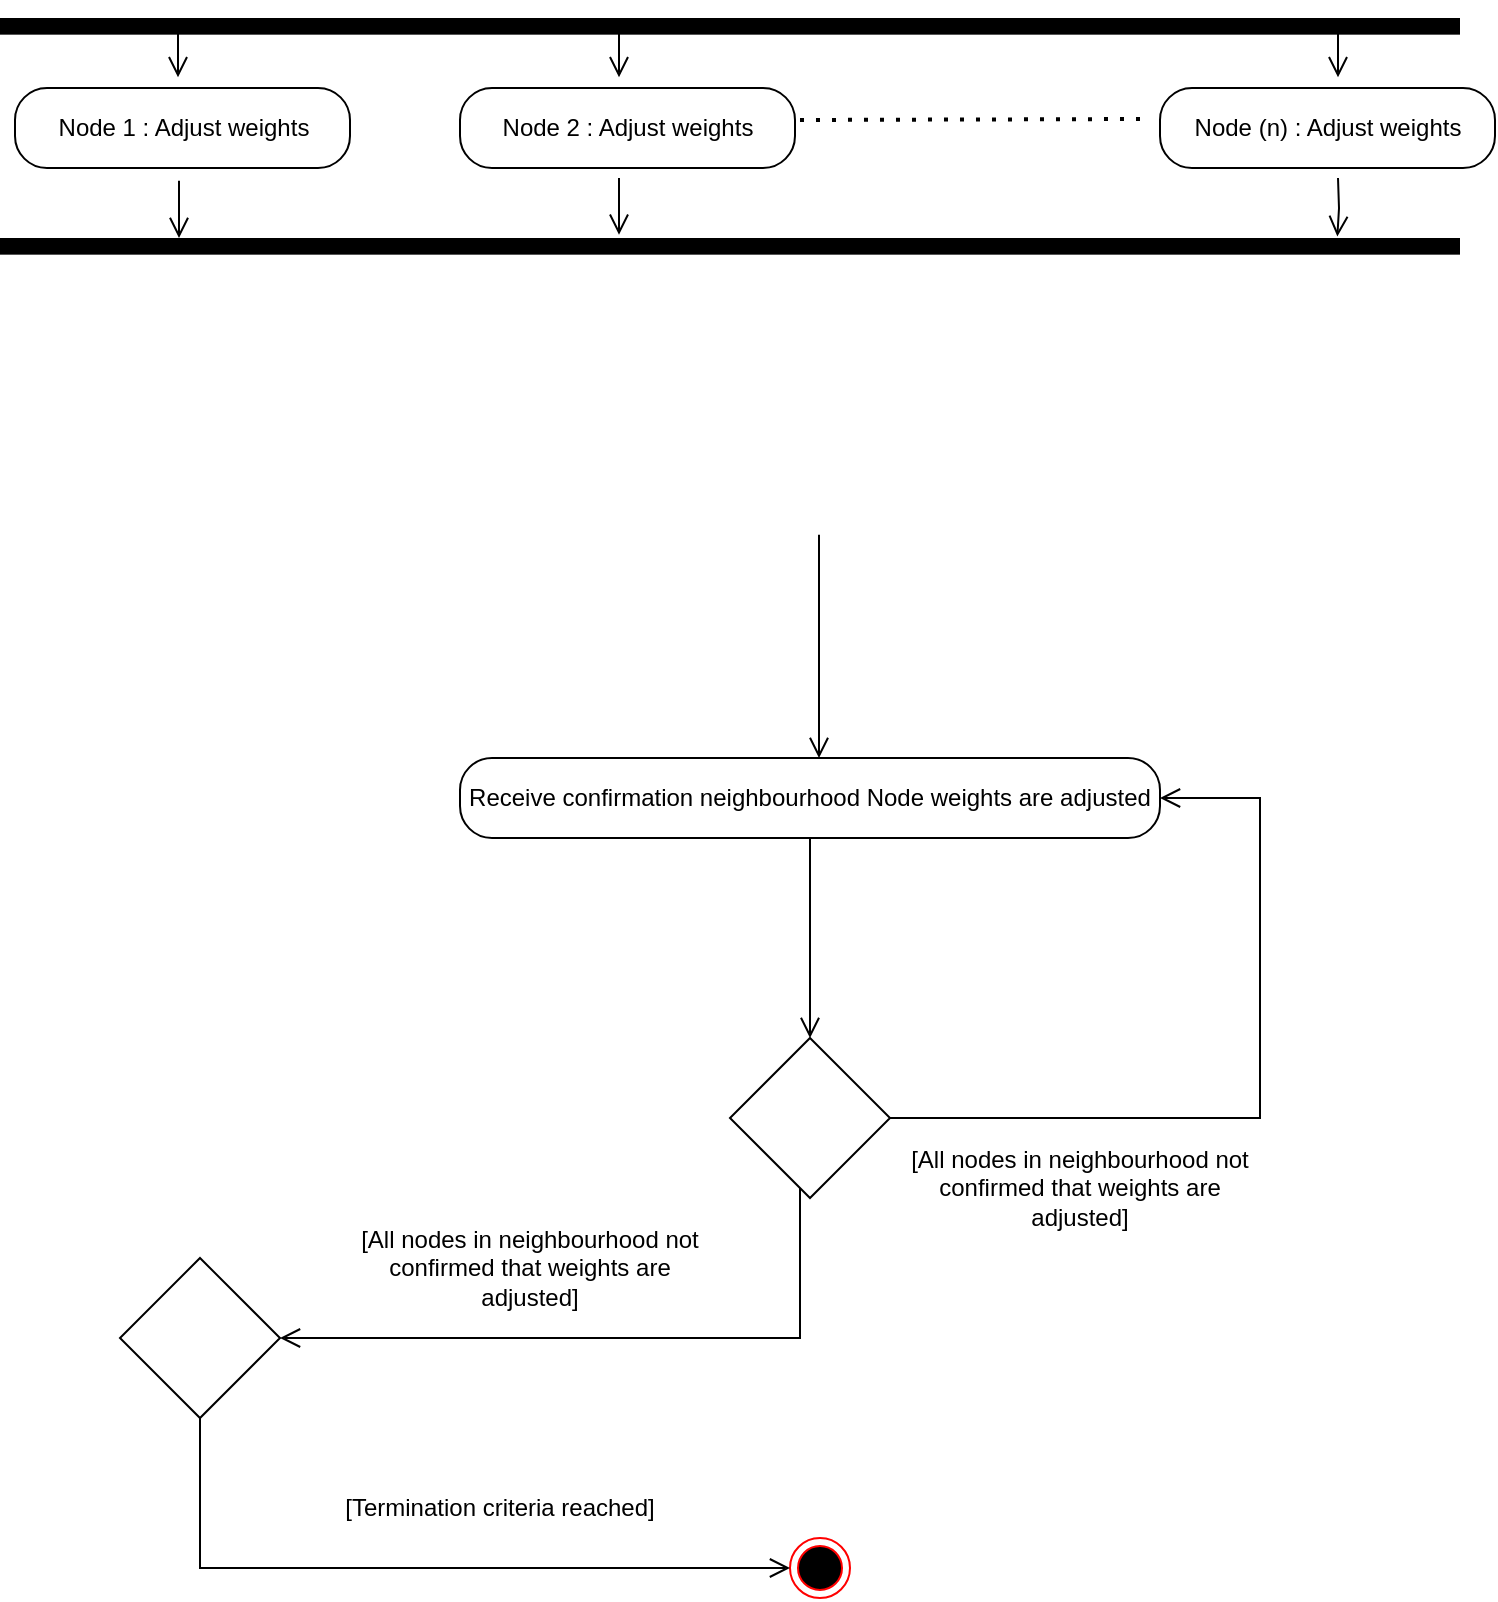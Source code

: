 <mxfile version="15.8.3" type="github">
  <diagram id="KT-87yykqK8TVKUzaxC3" name="Page-1">
    <mxGraphModel dx="1249" dy="-95" grid="1" gridSize="10" guides="1" tooltips="1" connect="1" arrows="1" fold="1" page="1" pageScale="1" pageWidth="827" pageHeight="1169" math="0" shadow="0">
      <root>
        <mxCell id="0" />
        <mxCell id="1" parent="0" />
        <mxCell id="LN7OU6Dx7ajpe7y_HlBM-1" value="" style="edgeStyle=orthogonalEdgeStyle;html=1;verticalAlign=bottom;endArrow=open;endSize=8;strokeColor=#000000;rounded=0;" edge="1" parent="1">
          <mxGeometry relative="1" as="geometry">
            <mxPoint x="939.5" y="2210" as="targetPoint" />
            <mxPoint x="939" y="2181.33" as="sourcePoint" />
            <Array as="points">
              <mxPoint x="939" y="2209.66" />
              <mxPoint x="939" y="2209.66" />
            </Array>
          </mxGeometry>
        </mxCell>
        <mxCell id="LN7OU6Dx7ajpe7y_HlBM-2" value="" style="endArrow=none;dashed=1;html=1;dashPattern=1 3;strokeWidth=2;rounded=0;" edge="1" parent="1">
          <mxGeometry width="50" height="50" relative="1" as="geometry">
            <mxPoint x="1250" y="2231" as="sourcePoint" />
            <mxPoint x="1420" y="2230.5" as="targetPoint" />
          </mxGeometry>
        </mxCell>
        <mxCell id="LN7OU6Dx7ajpe7y_HlBM-3" value="" style="edgeStyle=orthogonalEdgeStyle;html=1;verticalAlign=bottom;endArrow=open;endSize=8;strokeColor=#000000;rounded=0;" edge="1" parent="1">
          <mxGeometry relative="1" as="geometry">
            <mxPoint x="1259.5" y="2550" as="targetPoint" />
            <mxPoint x="1259.5" y="2438.33" as="sourcePoint" />
            <Array as="points">
              <mxPoint x="1259.5" y="2528.33" />
              <mxPoint x="1259.5" y="2528.33" />
            </Array>
          </mxGeometry>
        </mxCell>
        <mxCell id="LN7OU6Dx7ajpe7y_HlBM-4" value="Receive confirmation neighbourhood Node weights are adjusted" style="rounded=1;whiteSpace=wrap;html=1;arcSize=40;fontColor=#000000;fillColor=#FFFFFF;strokeColor=#000000;" vertex="1" parent="1">
          <mxGeometry x="1080" y="2550" width="350" height="40" as="geometry" />
        </mxCell>
        <mxCell id="LN7OU6Dx7ajpe7y_HlBM-5" value="" style="edgeStyle=orthogonalEdgeStyle;html=1;verticalAlign=bottom;endArrow=open;endSize=8;strokeColor=#000000;rounded=0;exitX=0.5;exitY=1;exitDx=0;exitDy=0;entryX=0.5;entryY=0;entryDx=0;entryDy=0;" edge="1" parent="1" source="LN7OU6Dx7ajpe7y_HlBM-4" target="LN7OU6Dx7ajpe7y_HlBM-6">
          <mxGeometry relative="1" as="geometry">
            <mxPoint x="1250" y="2600" as="targetPoint" />
            <mxPoint x="1250" y="2751.7" as="sourcePoint" />
            <Array as="points" />
          </mxGeometry>
        </mxCell>
        <mxCell id="LN7OU6Dx7ajpe7y_HlBM-7" value="" style="edgeStyle=orthogonalEdgeStyle;html=1;verticalAlign=bottom;endArrow=open;endSize=8;strokeColor=#000000;rounded=0;entryX=1;entryY=0.5;entryDx=0;entryDy=0;startArrow=none;" edge="1" parent="1" target="LN7OU6Dx7ajpe7y_HlBM-9" source="LN7OU6Dx7ajpe7y_HlBM-6">
          <mxGeometry relative="1" as="geometry">
            <mxPoint x="1250" y="2751.67" as="targetPoint" />
            <mxPoint x="1250" y="2640" as="sourcePoint" />
            <Array as="points">
              <mxPoint x="1250" y="2840" />
            </Array>
          </mxGeometry>
        </mxCell>
        <mxCell id="LN7OU6Dx7ajpe7y_HlBM-8" value="" style="edgeStyle=orthogonalEdgeStyle;html=1;verticalAlign=bottom;endArrow=open;endSize=8;strokeColor=#000000;rounded=0;exitX=1;exitY=0.5;exitDx=0;exitDy=0;entryX=1;entryY=0.5;entryDx=0;entryDy=0;" edge="1" parent="1" source="LN7OU6Dx7ajpe7y_HlBM-6" target="LN7OU6Dx7ajpe7y_HlBM-4">
          <mxGeometry relative="1" as="geometry">
            <mxPoint x="1440" y="2560" as="targetPoint" />
            <mxPoint x="1480" y="2580" as="sourcePoint" />
            <Array as="points">
              <mxPoint x="1480" y="2730" />
              <mxPoint x="1480" y="2570" />
            </Array>
          </mxGeometry>
        </mxCell>
        <mxCell id="LN7OU6Dx7ajpe7y_HlBM-11" value="" style="ellipse;html=1;shape=endState;fillColor=#000000;strokeColor=#ff0000;" vertex="1" parent="1">
          <mxGeometry x="1245" y="2940" width="30" height="30" as="geometry" />
        </mxCell>
        <mxCell id="LN7OU6Dx7ajpe7y_HlBM-12" value="" style="edgeStyle=orthogonalEdgeStyle;html=1;verticalAlign=bottom;endArrow=open;endSize=8;strokeColor=#000000;rounded=0;entryX=0;entryY=0.5;entryDx=0;entryDy=0;exitX=0.5;exitY=1;exitDx=0;exitDy=0;" edge="1" parent="1" target="LN7OU6Dx7ajpe7y_HlBM-11" source="LN7OU6Dx7ajpe7y_HlBM-9">
          <mxGeometry relative="1" as="geometry">
            <mxPoint x="1130" y="2954.41" as="targetPoint" />
            <mxPoint x="950" y="2910" as="sourcePoint" />
            <Array as="points">
              <mxPoint x="950" y="2955" />
            </Array>
          </mxGeometry>
        </mxCell>
        <mxCell id="LN7OU6Dx7ajpe7y_HlBM-13" value="" style="edgeStyle=orthogonalEdgeStyle;html=1;verticalAlign=bottom;endArrow=open;endSize=8;strokeColor=#000000;rounded=0;" edge="1" parent="1">
          <mxGeometry relative="1" as="geometry">
            <mxPoint x="939.5" y="2290" as="targetPoint" />
            <mxPoint x="939.5" y="2261.33" as="sourcePoint" />
            <Array as="points">
              <mxPoint x="940" y="2261.67" />
              <mxPoint x="940" y="2261.67" />
            </Array>
          </mxGeometry>
        </mxCell>
        <mxCell id="LN7OU6Dx7ajpe7y_HlBM-14" value="" style="edgeStyle=orthogonalEdgeStyle;html=1;verticalAlign=bottom;endArrow=open;endSize=8;strokeColor=#000000;rounded=0;" edge="1" parent="1">
          <mxGeometry relative="1" as="geometry">
            <mxPoint x="1159.5" y="2210" as="targetPoint" />
            <mxPoint x="1159.5" y="2181.33" as="sourcePoint" />
            <Array as="points">
              <mxPoint x="1159" y="2209.66" />
              <mxPoint x="1159" y="2209.66" />
            </Array>
          </mxGeometry>
        </mxCell>
        <mxCell id="LN7OU6Dx7ajpe7y_HlBM-15" value="" style="edgeStyle=orthogonalEdgeStyle;html=1;verticalAlign=bottom;endArrow=open;endSize=8;strokeColor=#000000;rounded=0;" edge="1" parent="1">
          <mxGeometry relative="1" as="geometry">
            <mxPoint x="1159.5" y="2288.67" as="targetPoint" />
            <mxPoint x="1159.5" y="2260" as="sourcePoint" />
            <Array as="points">
              <mxPoint x="1159" y="2288.33" />
              <mxPoint x="1159" y="2288.33" />
            </Array>
          </mxGeometry>
        </mxCell>
        <mxCell id="LN7OU6Dx7ajpe7y_HlBM-16" value="" style="edgeStyle=orthogonalEdgeStyle;html=1;verticalAlign=bottom;endArrow=open;endSize=8;strokeColor=#000000;rounded=0;" edge="1" parent="1">
          <mxGeometry relative="1" as="geometry">
            <mxPoint x="1519" y="2210" as="targetPoint" />
            <mxPoint x="1519" y="2181.33" as="sourcePoint" />
            <Array as="points">
              <mxPoint x="1518.5" y="2209.66" />
              <mxPoint x="1518.5" y="2209.66" />
            </Array>
          </mxGeometry>
        </mxCell>
        <mxCell id="LN7OU6Dx7ajpe7y_HlBM-17" value="" style="edgeStyle=orthogonalEdgeStyle;html=1;verticalAlign=bottom;endArrow=open;endSize=8;strokeColor=#000000;rounded=0;entryX=1.096;entryY=0.916;entryDx=0;entryDy=0;entryPerimeter=0;" edge="1" parent="1">
          <mxGeometry relative="1" as="geometry">
            <mxPoint x="1518.68" y="2289.2" as="targetPoint" />
            <mxPoint x="1519" y="2260" as="sourcePoint" />
            <Array as="points" />
          </mxGeometry>
        </mxCell>
        <mxCell id="LN7OU6Dx7ajpe7y_HlBM-18" value="[All nodes in neighbourhood not confirmed that weights are adjusted]" style="text;html=1;strokeColor=none;fillColor=none;align=center;verticalAlign=middle;whiteSpace=wrap;rounded=0;labelBackgroundColor=#FFFFFF;" vertex="1" parent="1">
          <mxGeometry x="1300" y="2750" width="180" height="30" as="geometry" />
        </mxCell>
        <mxCell id="LN7OU6Dx7ajpe7y_HlBM-19" value="[All nodes in neighbourhood not confirmed that weights are adjusted]" style="text;html=1;strokeColor=none;fillColor=none;align=center;verticalAlign=middle;whiteSpace=wrap;rounded=0;labelBackgroundColor=#FFFFFF;" vertex="1" parent="1">
          <mxGeometry x="1025" y="2790" width="180" height="30" as="geometry" />
        </mxCell>
        <mxCell id="LN7OU6Dx7ajpe7y_HlBM-20" value="[Termination criteria reached]" style="text;html=1;strokeColor=none;fillColor=none;align=center;verticalAlign=middle;whiteSpace=wrap;rounded=0;labelBackgroundColor=#FFFFFF;" vertex="1" parent="1">
          <mxGeometry x="1010" y="2910" width="180" height="30" as="geometry" />
        </mxCell>
        <mxCell id="LN7OU6Dx7ajpe7y_HlBM-21" value="&lt;span style=&quot;text-align: left&quot;&gt;Node 1 : Adjust weights&lt;/span&gt;" style="rounded=1;whiteSpace=wrap;html=1;arcSize=40;fontColor=#000000;fillColor=#FFFFFF;strokeColor=#000000;" vertex="1" parent="1">
          <mxGeometry x="857.5" y="2215" width="167.5" height="40" as="geometry" />
        </mxCell>
        <mxCell id="LN7OU6Dx7ajpe7y_HlBM-22" value="&lt;span style=&quot;text-align: left&quot;&gt;Node 2 : Adjust weights&lt;/span&gt;" style="rounded=1;whiteSpace=wrap;html=1;arcSize=40;fontColor=#000000;fillColor=#FFFFFF;strokeColor=#000000;" vertex="1" parent="1">
          <mxGeometry x="1080" y="2215" width="167.5" height="40" as="geometry" />
        </mxCell>
        <mxCell id="LN7OU6Dx7ajpe7y_HlBM-23" value="" style="html=1;points=[];perimeter=orthogonalPerimeter;fillColor=#000000;strokeColor=none;direction=north;" vertex="1" parent="1">
          <mxGeometry x="850" y="2180" width="730" height="8.33" as="geometry" />
        </mxCell>
        <mxCell id="LN7OU6Dx7ajpe7y_HlBM-24" value="" style="html=1;points=[];perimeter=orthogonalPerimeter;fillColor=#000000;strokeColor=none;direction=north;" vertex="1" parent="1">
          <mxGeometry x="850" y="2290" width="730" height="8.33" as="geometry" />
        </mxCell>
        <mxCell id="LN7OU6Dx7ajpe7y_HlBM-25" value="&lt;span style=&quot;text-align: left&quot;&gt;Node (n) : Adjust weights&lt;/span&gt;" style="rounded=1;whiteSpace=wrap;html=1;arcSize=40;fontColor=#000000;fillColor=#FFFFFF;strokeColor=#000000;" vertex="1" parent="1">
          <mxGeometry x="1430" y="2215" width="167.5" height="40" as="geometry" />
        </mxCell>
        <mxCell id="LN7OU6Dx7ajpe7y_HlBM-9" value="" style="rhombus;whiteSpace=wrap;html=1;" vertex="1" parent="1">
          <mxGeometry x="910" y="2800" width="80" height="80" as="geometry" />
        </mxCell>
        <mxCell id="LN7OU6Dx7ajpe7y_HlBM-6" value="" style="rhombus;whiteSpace=wrap;html=1;" vertex="1" parent="1">
          <mxGeometry x="1215" y="2690" width="80" height="80" as="geometry" />
        </mxCell>
      </root>
    </mxGraphModel>
  </diagram>
</mxfile>
